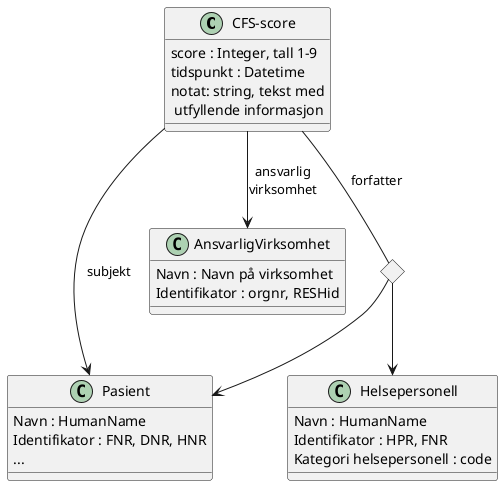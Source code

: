 @startuml
class "CFS-score"{
   score : Integer, tall 1-9
   tidspunkt : Datetime
   notat: string, tekst med\n utfyllende informasjon
}

class Pasient {
   Navn : HumanName
   Identifikator : FNR, DNR, HNR
   ...
}

Class Helsepersonell {
   Navn : HumanName
   Identifikator : HPR, FNR
   Kategori helsepersonell : code
}

Class AnsvarligVirksomhet {
   Navn : Navn på virksomhet
   Identifikator : orgnr, RESHid
}

<> diamond

"CFS-score" --> Pasient :subjekt
"CFS-score" -- diamond :forfatter
diamond --> Helsepersonell
diamond --> Pasient
"CFS-score" --> AnsvarligVirksomhet :ansvarlig\nvirksomhet

@enduml